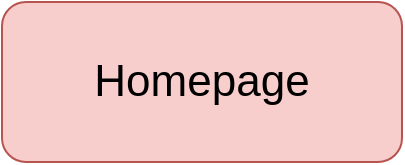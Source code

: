 <mxfile version="24.5.4" type="github">
  <diagram name="Page-1" id="LEZ5n5fntuWUsPVQmiIG">
    <mxGraphModel dx="1050" dy="565" grid="1" gridSize="10" guides="1" tooltips="1" connect="1" arrows="1" fold="1" page="1" pageScale="1" pageWidth="850" pageHeight="1100" math="0" shadow="0">
      <root>
        <mxCell id="0" />
        <mxCell id="1" parent="0" />
        <mxCell id="Hb-jmeLNu6FLRn5VgUYX-1" value="&lt;font style=&quot;font-size: 22px;&quot;&gt;Homepage&lt;/font&gt;" style="rounded=1;whiteSpace=wrap;html=1;fillColor=#f8cecc;strokeColor=#b85450;" vertex="1" parent="1">
          <mxGeometry x="320" y="120" width="200" height="80" as="geometry" />
        </mxCell>
      </root>
    </mxGraphModel>
  </diagram>
</mxfile>
